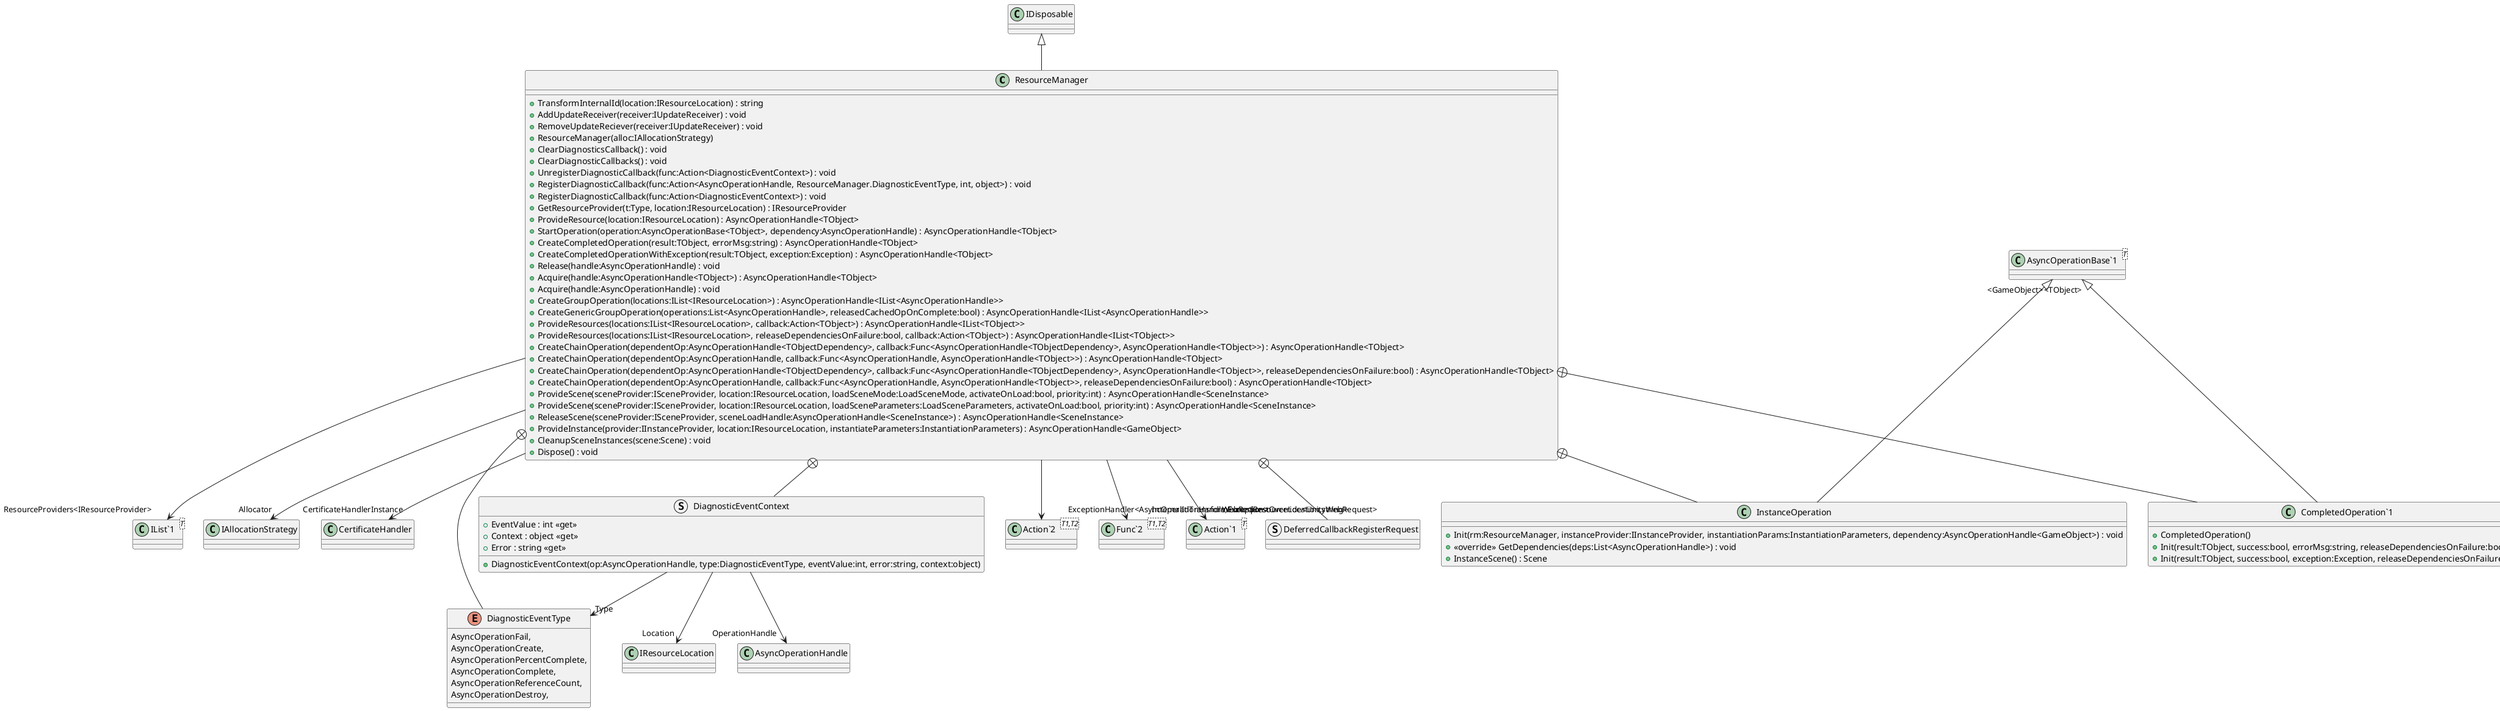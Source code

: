 @startuml
class ResourceManager {
    + TransformInternalId(location:IResourceLocation) : string
    + AddUpdateReceiver(receiver:IUpdateReceiver) : void
    + RemoveUpdateReciever(receiver:IUpdateReceiver) : void
    + ResourceManager(alloc:IAllocationStrategy)
    + ClearDiagnosticsCallback() : void
    + ClearDiagnosticCallbacks() : void
    + UnregisterDiagnosticCallback(func:Action<DiagnosticEventContext>) : void
    + RegisterDiagnosticCallback(func:Action<AsyncOperationHandle, ResourceManager.DiagnosticEventType, int, object>) : void
    + RegisterDiagnosticCallback(func:Action<DiagnosticEventContext>) : void
    + GetResourceProvider(t:Type, location:IResourceLocation) : IResourceProvider
    + ProvideResource(location:IResourceLocation) : AsyncOperationHandle<TObject>
    + StartOperation(operation:AsyncOperationBase<TObject>, dependency:AsyncOperationHandle) : AsyncOperationHandle<TObject>
    + CreateCompletedOperation(result:TObject, errorMsg:string) : AsyncOperationHandle<TObject>
    + CreateCompletedOperationWithException(result:TObject, exception:Exception) : AsyncOperationHandle<TObject>
    + Release(handle:AsyncOperationHandle) : void
    + Acquire(handle:AsyncOperationHandle<TObject>) : AsyncOperationHandle<TObject>
    + Acquire(handle:AsyncOperationHandle) : void
    + CreateGroupOperation(locations:IList<IResourceLocation>) : AsyncOperationHandle<IList<AsyncOperationHandle>>
    + CreateGenericGroupOperation(operations:List<AsyncOperationHandle>, releasedCachedOpOnComplete:bool) : AsyncOperationHandle<IList<AsyncOperationHandle>>
    + ProvideResources(locations:IList<IResourceLocation>, callback:Action<TObject>) : AsyncOperationHandle<IList<TObject>>
    + ProvideResources(locations:IList<IResourceLocation>, releaseDependenciesOnFailure:bool, callback:Action<TObject>) : AsyncOperationHandle<IList<TObject>>
    + CreateChainOperation(dependentOp:AsyncOperationHandle<TObjectDependency>, callback:Func<AsyncOperationHandle<TObjectDependency>, AsyncOperationHandle<TObject>>) : AsyncOperationHandle<TObject>
    + CreateChainOperation(dependentOp:AsyncOperationHandle, callback:Func<AsyncOperationHandle, AsyncOperationHandle<TObject>>) : AsyncOperationHandle<TObject>
    + CreateChainOperation(dependentOp:AsyncOperationHandle<TObjectDependency>, callback:Func<AsyncOperationHandle<TObjectDependency>, AsyncOperationHandle<TObject>>, releaseDependenciesOnFailure:bool) : AsyncOperationHandle<TObject>
    + CreateChainOperation(dependentOp:AsyncOperationHandle, callback:Func<AsyncOperationHandle, AsyncOperationHandle<TObject>>, releaseDependenciesOnFailure:bool) : AsyncOperationHandle<TObject>
    + ProvideScene(sceneProvider:ISceneProvider, location:IResourceLocation, loadSceneMode:LoadSceneMode, activateOnLoad:bool, priority:int) : AsyncOperationHandle<SceneInstance>
    + ProvideScene(sceneProvider:ISceneProvider, location:IResourceLocation, loadSceneParameters:LoadSceneParameters, activateOnLoad:bool, priority:int) : AsyncOperationHandle<SceneInstance>
    + ReleaseScene(sceneProvider:ISceneProvider, sceneLoadHandle:AsyncOperationHandle<SceneInstance>) : AsyncOperationHandle<SceneInstance>
    + ProvideInstance(provider:IInstanceProvider, location:IResourceLocation, instantiateParameters:InstantiationParameters) : AsyncOperationHandle<GameObject>
    + CleanupSceneInstances(scene:Scene) : void
    + Dispose() : void
}
enum DiagnosticEventType {
    AsyncOperationFail,
    AsyncOperationCreate,
    AsyncOperationPercentComplete,
    AsyncOperationComplete,
    AsyncOperationReferenceCount,
    AsyncOperationDestroy,
}
struct DiagnosticEventContext {
    + EventValue : int <<get>>
    + Context : object <<get>>
    + Error : string <<get>>
    + DiagnosticEventContext(op:AsyncOperationHandle, type:DiagnosticEventType, eventValue:int, error:string, context:object)
}
class "Action`2"<T1,T2> {
}
class "Func`2"<T1,T2> {
}
class "Action`1"<T> {
}
struct DeferredCallbackRegisterRequest {
}
class "IList`1"<T> {
}
class "CompletedOperation`1"<TObject> {
    + CompletedOperation()
    + Init(result:TObject, success:bool, errorMsg:string, releaseDependenciesOnFailure:bool) : void
    + Init(result:TObject, success:bool, exception:Exception, releaseDependenciesOnFailure:bool) : void
}
class InstanceOperation {
    + Init(rm:ResourceManager, instanceProvider:IInstanceProvider, instantiationParams:InstantiationParameters, dependency:AsyncOperationHandle<GameObject>) : void
    + <<override>> GetDependencies(deps:List<AsyncOperationHandle>) : void
    + InstanceScene() : Scene
}
class "AsyncOperationBase`1"<T> {
}
IDisposable <|-- ResourceManager
ResourceManager --> "ExceptionHandler<AsyncOperationHandle,Exception>" "Action`2"
ResourceManager --> "InternalIdTransformFunc<IResourceLocation,string>" "Func`2"
ResourceManager --> "WebRequestOverride<UnityWebRequest>" "Action`1"
ResourceManager --> "Allocator" IAllocationStrategy
ResourceManager --> "ResourceProviders<IResourceProvider>" "IList`1"
ResourceManager --> "CertificateHandlerInstance" CertificateHandler
ResourceManager +-- DiagnosticEventType
ResourceManager +-- DiagnosticEventContext
DiagnosticEventContext --> "OperationHandle" AsyncOperationHandle
DiagnosticEventContext --> "Type" DiagnosticEventType
DiagnosticEventContext --> "Location" IResourceLocation
ResourceManager +-- DeferredCallbackRegisterRequest
ResourceManager +-- "CompletedOperation`1"
"AsyncOperationBase`1" "<TObject>" <|-- "CompletedOperation`1"
ResourceManager +-- InstanceOperation
"AsyncOperationBase`1" "<GameObject>" <|-- InstanceOperation
@enduml
